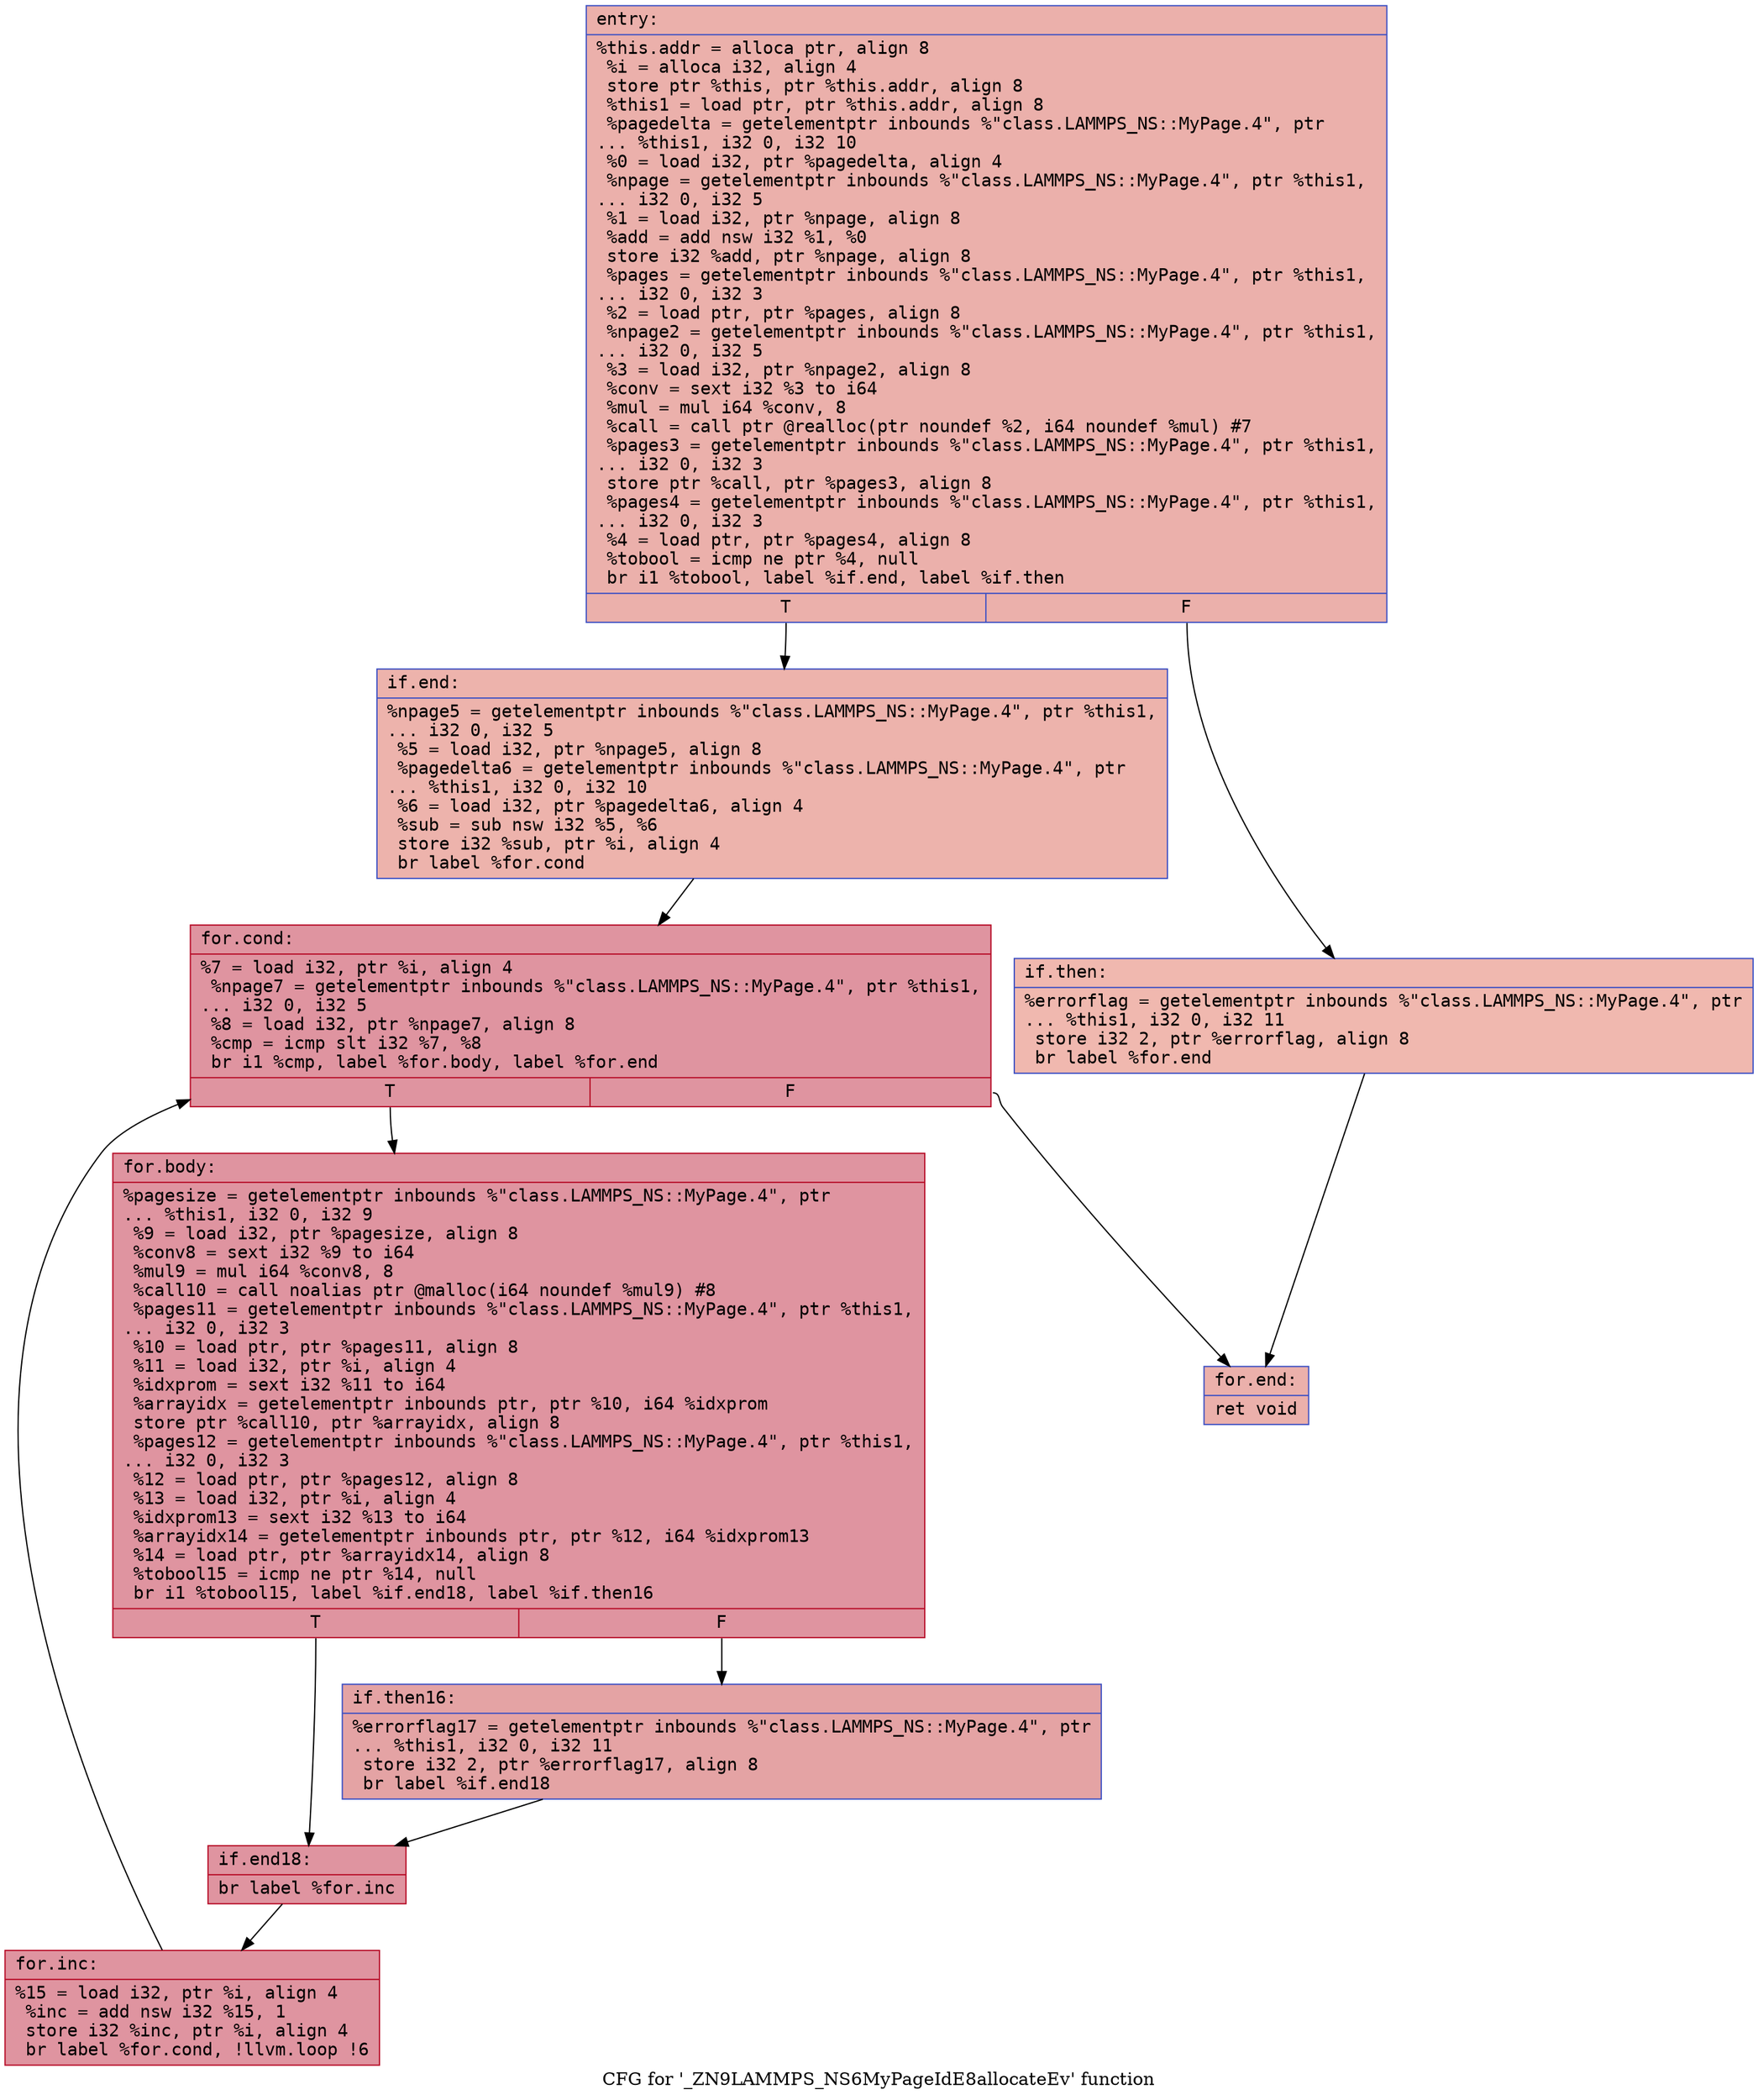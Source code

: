 digraph "CFG for '_ZN9LAMMPS_NS6MyPageIdE8allocateEv' function" {
	label="CFG for '_ZN9LAMMPS_NS6MyPageIdE8allocateEv' function";

	Node0x556aef9e2880 [shape=record,color="#3d50c3ff", style=filled, fillcolor="#d24b4070" fontname="Courier",label="{entry:\l|  %this.addr = alloca ptr, align 8\l  %i = alloca i32, align 4\l  store ptr %this, ptr %this.addr, align 8\l  %this1 = load ptr, ptr %this.addr, align 8\l  %pagedelta = getelementptr inbounds %\"class.LAMMPS_NS::MyPage.4\", ptr\l... %this1, i32 0, i32 10\l  %0 = load i32, ptr %pagedelta, align 4\l  %npage = getelementptr inbounds %\"class.LAMMPS_NS::MyPage.4\", ptr %this1,\l... i32 0, i32 5\l  %1 = load i32, ptr %npage, align 8\l  %add = add nsw i32 %1, %0\l  store i32 %add, ptr %npage, align 8\l  %pages = getelementptr inbounds %\"class.LAMMPS_NS::MyPage.4\", ptr %this1,\l... i32 0, i32 3\l  %2 = load ptr, ptr %pages, align 8\l  %npage2 = getelementptr inbounds %\"class.LAMMPS_NS::MyPage.4\", ptr %this1,\l... i32 0, i32 5\l  %3 = load i32, ptr %npage2, align 8\l  %conv = sext i32 %3 to i64\l  %mul = mul i64 %conv, 8\l  %call = call ptr @realloc(ptr noundef %2, i64 noundef %mul) #7\l  %pages3 = getelementptr inbounds %\"class.LAMMPS_NS::MyPage.4\", ptr %this1,\l... i32 0, i32 3\l  store ptr %call, ptr %pages3, align 8\l  %pages4 = getelementptr inbounds %\"class.LAMMPS_NS::MyPage.4\", ptr %this1,\l... i32 0, i32 3\l  %4 = load ptr, ptr %pages4, align 8\l  %tobool = icmp ne ptr %4, null\l  br i1 %tobool, label %if.end, label %if.then\l|{<s0>T|<s1>F}}"];
	Node0x556aef9e2880:s0 -> Node0x556aef9e3850[tooltip="entry -> if.end\nProbability 62.50%" ];
	Node0x556aef9e2880:s1 -> Node0x556aef9e38c0[tooltip="entry -> if.then\nProbability 37.50%" ];
	Node0x556aef9e38c0 [shape=record,color="#3d50c3ff", style=filled, fillcolor="#dc5d4a70" fontname="Courier",label="{if.then:\l|  %errorflag = getelementptr inbounds %\"class.LAMMPS_NS::MyPage.4\", ptr\l... %this1, i32 0, i32 11\l  store i32 2, ptr %errorflag, align 8\l  br label %for.end\l}"];
	Node0x556aef9e38c0 -> Node0x556aef9e3b70[tooltip="if.then -> for.end\nProbability 100.00%" ];
	Node0x556aef9e3850 [shape=record,color="#3d50c3ff", style=filled, fillcolor="#d6524470" fontname="Courier",label="{if.end:\l|  %npage5 = getelementptr inbounds %\"class.LAMMPS_NS::MyPage.4\", ptr %this1,\l... i32 0, i32 5\l  %5 = load i32, ptr %npage5, align 8\l  %pagedelta6 = getelementptr inbounds %\"class.LAMMPS_NS::MyPage.4\", ptr\l... %this1, i32 0, i32 10\l  %6 = load i32, ptr %pagedelta6, align 4\l  %sub = sub nsw i32 %5, %6\l  store i32 %sub, ptr %i, align 4\l  br label %for.cond\l}"];
	Node0x556aef9e3850 -> Node0x556aef9e4070[tooltip="if.end -> for.cond\nProbability 100.00%" ];
	Node0x556aef9e4070 [shape=record,color="#b70d28ff", style=filled, fillcolor="#b70d2870" fontname="Courier",label="{for.cond:\l|  %7 = load i32, ptr %i, align 4\l  %npage7 = getelementptr inbounds %\"class.LAMMPS_NS::MyPage.4\", ptr %this1,\l... i32 0, i32 5\l  %8 = load i32, ptr %npage7, align 8\l  %cmp = icmp slt i32 %7, %8\l  br i1 %cmp, label %for.body, label %for.end\l|{<s0>T|<s1>F}}"];
	Node0x556aef9e4070:s0 -> Node0x556aef9e3550[tooltip="for.cond -> for.body\nProbability 96.88%" ];
	Node0x556aef9e4070:s1 -> Node0x556aef9e3b70[tooltip="for.cond -> for.end\nProbability 3.12%" ];
	Node0x556aef9e3550 [shape=record,color="#b70d28ff", style=filled, fillcolor="#b70d2870" fontname="Courier",label="{for.body:\l|  %pagesize = getelementptr inbounds %\"class.LAMMPS_NS::MyPage.4\", ptr\l... %this1, i32 0, i32 9\l  %9 = load i32, ptr %pagesize, align 8\l  %conv8 = sext i32 %9 to i64\l  %mul9 = mul i64 %conv8, 8\l  %call10 = call noalias ptr @malloc(i64 noundef %mul9) #8\l  %pages11 = getelementptr inbounds %\"class.LAMMPS_NS::MyPage.4\", ptr %this1,\l... i32 0, i32 3\l  %10 = load ptr, ptr %pages11, align 8\l  %11 = load i32, ptr %i, align 4\l  %idxprom = sext i32 %11 to i64\l  %arrayidx = getelementptr inbounds ptr, ptr %10, i64 %idxprom\l  store ptr %call10, ptr %arrayidx, align 8\l  %pages12 = getelementptr inbounds %\"class.LAMMPS_NS::MyPage.4\", ptr %this1,\l... i32 0, i32 3\l  %12 = load ptr, ptr %pages12, align 8\l  %13 = load i32, ptr %i, align 4\l  %idxprom13 = sext i32 %13 to i64\l  %arrayidx14 = getelementptr inbounds ptr, ptr %12, i64 %idxprom13\l  %14 = load ptr, ptr %arrayidx14, align 8\l  %tobool15 = icmp ne ptr %14, null\l  br i1 %tobool15, label %if.end18, label %if.then16\l|{<s0>T|<s1>F}}"];
	Node0x556aef9e3550:s0 -> Node0x556aef9e52f0[tooltip="for.body -> if.end18\nProbability 62.50%" ];
	Node0x556aef9e3550:s1 -> Node0x556aef9e5370[tooltip="for.body -> if.then16\nProbability 37.50%" ];
	Node0x556aef9e5370 [shape=record,color="#3d50c3ff", style=filled, fillcolor="#c32e3170" fontname="Courier",label="{if.then16:\l|  %errorflag17 = getelementptr inbounds %\"class.LAMMPS_NS::MyPage.4\", ptr\l... %this1, i32 0, i32 11\l  store i32 2, ptr %errorflag17, align 8\l  br label %if.end18\l}"];
	Node0x556aef9e5370 -> Node0x556aef9e52f0[tooltip="if.then16 -> if.end18\nProbability 100.00%" ];
	Node0x556aef9e52f0 [shape=record,color="#b70d28ff", style=filled, fillcolor="#b70d2870" fontname="Courier",label="{if.end18:\l|  br label %for.inc\l}"];
	Node0x556aef9e52f0 -> Node0x556aef9e56a0[tooltip="if.end18 -> for.inc\nProbability 100.00%" ];
	Node0x556aef9e56a0 [shape=record,color="#b70d28ff", style=filled, fillcolor="#b70d2870" fontname="Courier",label="{for.inc:\l|  %15 = load i32, ptr %i, align 4\l  %inc = add nsw i32 %15, 1\l  store i32 %inc, ptr %i, align 4\l  br label %for.cond, !llvm.loop !6\l}"];
	Node0x556aef9e56a0 -> Node0x556aef9e4070[tooltip="for.inc -> for.cond\nProbability 100.00%" ];
	Node0x556aef9e3b70 [shape=record,color="#3d50c3ff", style=filled, fillcolor="#d24b4070" fontname="Courier",label="{for.end:\l|  ret void\l}"];
}
